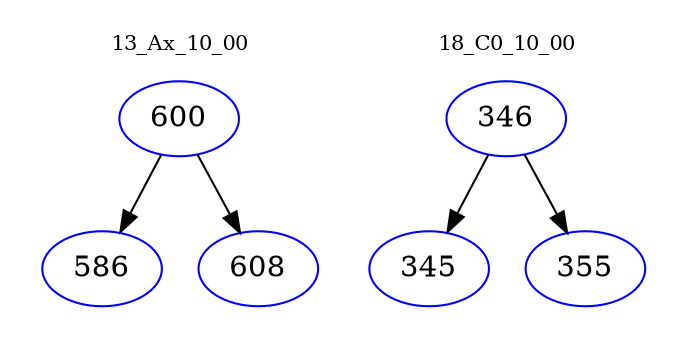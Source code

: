 digraph{
subgraph cluster_0 {
color = white
label = "13_Ax_10_00";
fontsize=10;
T0_600 [label="600", color="blue"]
T0_600 -> T0_586 [color="black"]
T0_586 [label="586", color="blue"]
T0_600 -> T0_608 [color="black"]
T0_608 [label="608", color="blue"]
}
subgraph cluster_1 {
color = white
label = "18_C0_10_00";
fontsize=10;
T1_346 [label="346", color="blue"]
T1_346 -> T1_345 [color="black"]
T1_345 [label="345", color="blue"]
T1_346 -> T1_355 [color="black"]
T1_355 [label="355", color="blue"]
}
}

